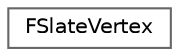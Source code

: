 digraph "Graphical Class Hierarchy"
{
 // INTERACTIVE_SVG=YES
 // LATEX_PDF_SIZE
  bgcolor="transparent";
  edge [fontname=Helvetica,fontsize=10,labelfontname=Helvetica,labelfontsize=10];
  node [fontname=Helvetica,fontsize=10,shape=box,height=0.2,width=0.4];
  rankdir="LR";
  Node0 [id="Node000000",label="FSlateVertex",height=0.2,width=0.4,color="grey40", fillcolor="white", style="filled",URL="$d6/d27/structFSlateVertex.html",tooltip="A struct which defines a basic vertex seen by the Slate vertex buffers and shaders."];
}
